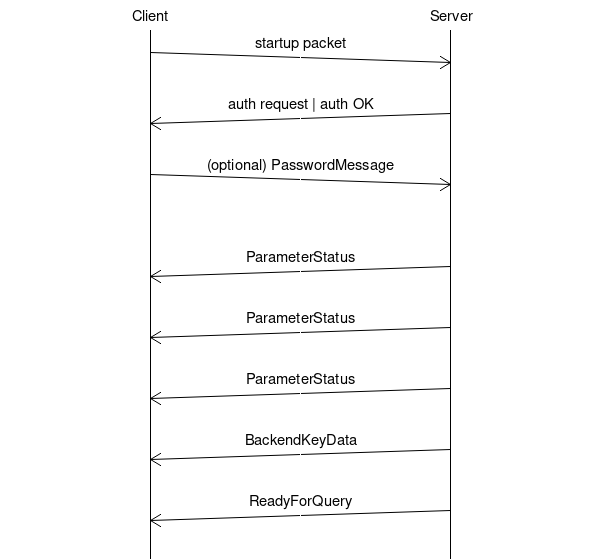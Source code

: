 msc {
    arcgradient=10;

    a [label="Client"], b [label="Server"];

    a=>>b [label="startup packet\n\n"];

    a<<=b [label="auth request | auth OK\n\n"];

    a=>>b [label="(optional) PasswordMessage\n\n"];

    |||;

    b=>>a [label="ParameterStatus\n\n"];
    b=>>a [label="ParameterStatus\n\n"];
    b=>>a [label="ParameterStatus\n\n"];

    b=>>a [label="BackendKeyData\n\n"];

    b=>>a [label="ReadyForQuery\n\n"];
}
